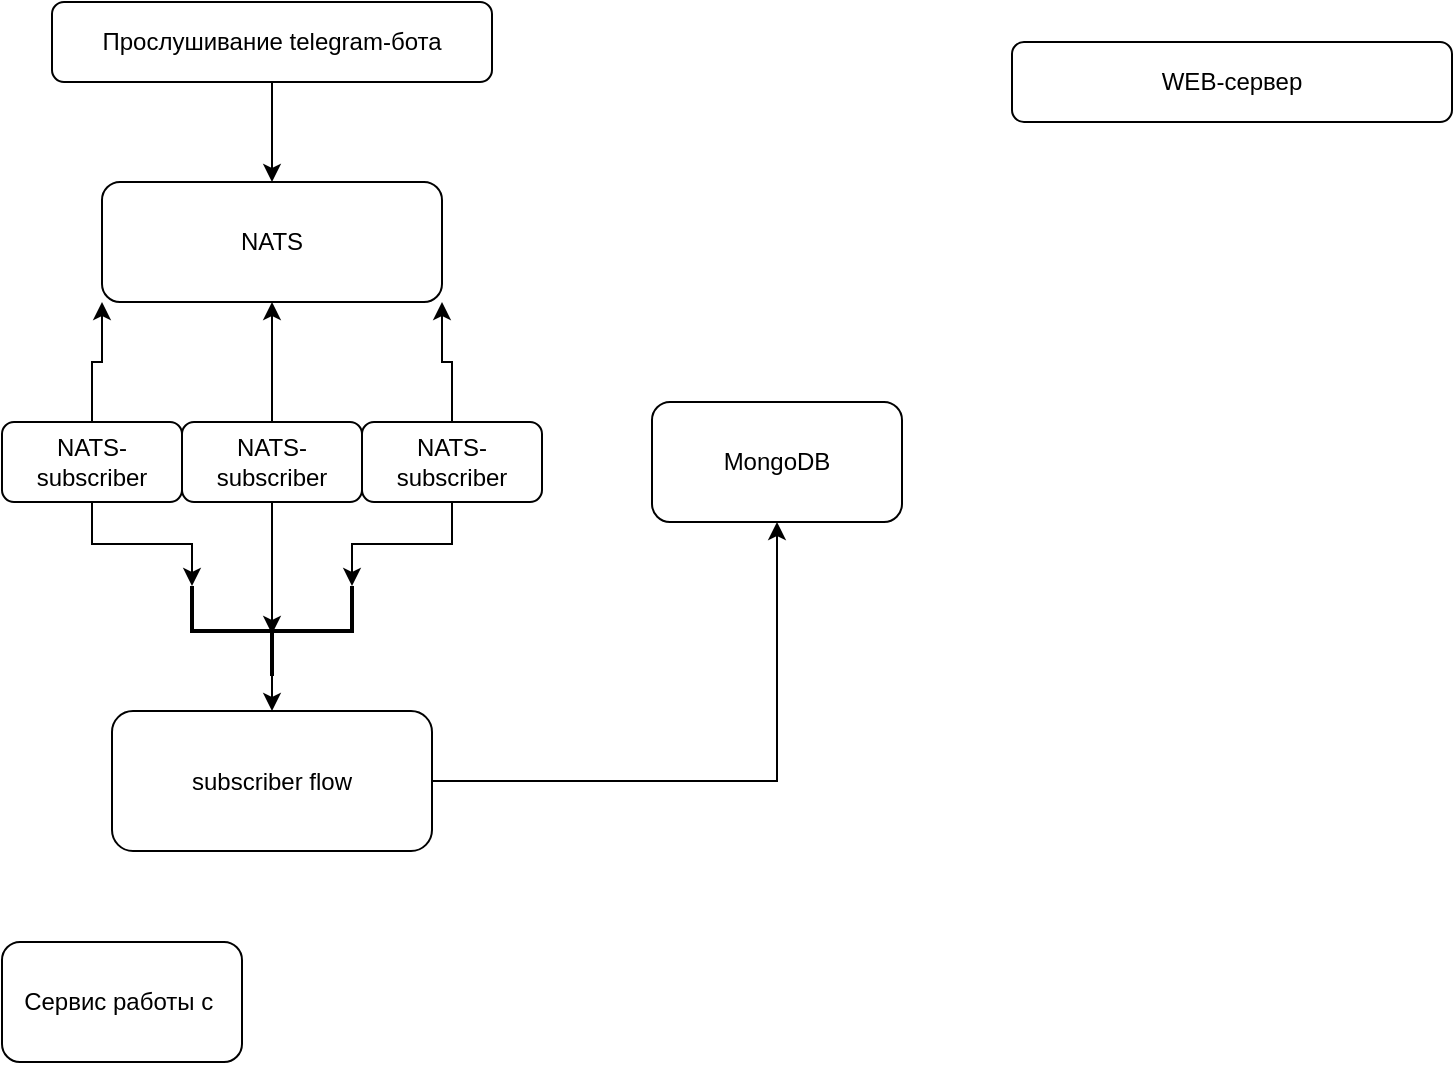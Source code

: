 <mxfile version="15.3.8" type="github">
  <diagram id="BzJQALIm-bLKbuEx7EXJ" name="Page-1">
    <mxGraphModel dx="994" dy="1052" grid="1" gridSize="10" guides="1" tooltips="1" connect="1" arrows="1" fold="1" page="1" pageScale="1" pageWidth="1100" pageHeight="1700" math="0" shadow="0">
      <root>
        <mxCell id="0" />
        <mxCell id="1" parent="0" />
        <mxCell id="RiHU0jShRidNuXHiCsRn-30" style="edgeStyle=orthogonalEdgeStyle;rounded=0;orthogonalLoop=1;jettySize=auto;html=1;exitX=0.5;exitY=1;exitDx=0;exitDy=0;entryX=0.5;entryY=0;entryDx=0;entryDy=0;" edge="1" parent="1" source="sCeMcxhvW_etMQT8NY41-2" target="sCeMcxhvW_etMQT8NY41-6">
          <mxGeometry relative="1" as="geometry" />
        </mxCell>
        <mxCell id="sCeMcxhvW_etMQT8NY41-2" value="Прослушивание telegram-бота" style="rounded=1;whiteSpace=wrap;html=1;" parent="1" vertex="1">
          <mxGeometry x="40" y="50" width="220" height="40" as="geometry" />
        </mxCell>
        <mxCell id="sCeMcxhvW_etMQT8NY41-6" value="NATS" style="rounded=1;whiteSpace=wrap;html=1;" parent="1" vertex="1">
          <mxGeometry x="65" y="140" width="170" height="60" as="geometry" />
        </mxCell>
        <mxCell id="RiHU0jShRidNuXHiCsRn-23" style="edgeStyle=orthogonalEdgeStyle;rounded=0;orthogonalLoop=1;jettySize=auto;html=1;exitX=0.5;exitY=0;exitDx=0;exitDy=0;entryX=0;entryY=1;entryDx=0;entryDy=0;" edge="1" parent="1" source="sCeMcxhvW_etMQT8NY41-11" target="sCeMcxhvW_etMQT8NY41-6">
          <mxGeometry relative="1" as="geometry" />
        </mxCell>
        <mxCell id="RiHU0jShRidNuXHiCsRn-45" style="edgeStyle=orthogonalEdgeStyle;rounded=0;orthogonalLoop=1;jettySize=auto;html=1;exitX=0.5;exitY=1;exitDx=0;exitDy=0;entryX=1;entryY=0;entryDx=0;entryDy=0;entryPerimeter=0;" edge="1" parent="1" source="sCeMcxhvW_etMQT8NY41-11" target="RiHU0jShRidNuXHiCsRn-39">
          <mxGeometry relative="1" as="geometry" />
        </mxCell>
        <mxCell id="sCeMcxhvW_etMQT8NY41-11" value="NATS-subscriber" style="rounded=1;whiteSpace=wrap;html=1;" parent="1" vertex="1">
          <mxGeometry x="15" y="260" width="90" height="40" as="geometry" />
        </mxCell>
        <mxCell id="RiHU0jShRidNuXHiCsRn-13" value="WEB-сервер" style="rounded=1;whiteSpace=wrap;html=1;" vertex="1" parent="1">
          <mxGeometry x="520" y="70" width="220" height="40" as="geometry" />
        </mxCell>
        <mxCell id="RiHU0jShRidNuXHiCsRn-16" value="MongoDB" style="rounded=1;whiteSpace=wrap;html=1;" vertex="1" parent="1">
          <mxGeometry x="340" y="250" width="125" height="60" as="geometry" />
        </mxCell>
        <mxCell id="RiHU0jShRidNuXHiCsRn-24" style="edgeStyle=orthogonalEdgeStyle;rounded=0;orthogonalLoop=1;jettySize=auto;html=1;exitX=0.5;exitY=0;exitDx=0;exitDy=0;entryX=0.5;entryY=1;entryDx=0;entryDy=0;" edge="1" parent="1" source="RiHU0jShRidNuXHiCsRn-21" target="sCeMcxhvW_etMQT8NY41-6">
          <mxGeometry relative="1" as="geometry" />
        </mxCell>
        <mxCell id="RiHU0jShRidNuXHiCsRn-46" style="edgeStyle=orthogonalEdgeStyle;rounded=0;orthogonalLoop=1;jettySize=auto;html=1;exitX=0.5;exitY=1;exitDx=0;exitDy=0;entryX=0.467;entryY=0.5;entryDx=0;entryDy=0;entryPerimeter=0;" edge="1" parent="1" source="RiHU0jShRidNuXHiCsRn-21" target="RiHU0jShRidNuXHiCsRn-39">
          <mxGeometry relative="1" as="geometry" />
        </mxCell>
        <mxCell id="RiHU0jShRidNuXHiCsRn-21" value="NATS-subscriber" style="rounded=1;whiteSpace=wrap;html=1;" vertex="1" parent="1">
          <mxGeometry x="105" y="260" width="90" height="40" as="geometry" />
        </mxCell>
        <mxCell id="RiHU0jShRidNuXHiCsRn-25" style="edgeStyle=orthogonalEdgeStyle;rounded=0;orthogonalLoop=1;jettySize=auto;html=1;exitX=0.5;exitY=0;exitDx=0;exitDy=0;entryX=1;entryY=1;entryDx=0;entryDy=0;" edge="1" parent="1" source="RiHU0jShRidNuXHiCsRn-22" target="sCeMcxhvW_etMQT8NY41-6">
          <mxGeometry relative="1" as="geometry" />
        </mxCell>
        <mxCell id="RiHU0jShRidNuXHiCsRn-47" style="edgeStyle=orthogonalEdgeStyle;rounded=0;orthogonalLoop=1;jettySize=auto;html=1;exitX=0.5;exitY=1;exitDx=0;exitDy=0;entryX=1;entryY=1;entryDx=0;entryDy=0;entryPerimeter=0;" edge="1" parent="1" source="RiHU0jShRidNuXHiCsRn-22" target="RiHU0jShRidNuXHiCsRn-39">
          <mxGeometry relative="1" as="geometry" />
        </mxCell>
        <mxCell id="RiHU0jShRidNuXHiCsRn-22" value="NATS-subscriber" style="rounded=1;whiteSpace=wrap;html=1;" vertex="1" parent="1">
          <mxGeometry x="195" y="260" width="90" height="40" as="geometry" />
        </mxCell>
        <mxCell id="RiHU0jShRidNuXHiCsRn-49" style="edgeStyle=orthogonalEdgeStyle;rounded=0;orthogonalLoop=1;jettySize=auto;html=1;exitX=0;exitY=0.5;exitDx=0;exitDy=0;exitPerimeter=0;entryX=0.5;entryY=0;entryDx=0;entryDy=0;" edge="1" parent="1" source="RiHU0jShRidNuXHiCsRn-39" target="RiHU0jShRidNuXHiCsRn-48">
          <mxGeometry relative="1" as="geometry" />
        </mxCell>
        <mxCell id="RiHU0jShRidNuXHiCsRn-39" value="" style="strokeWidth=2;html=1;shape=mxgraph.flowchart.annotation_2;align=left;labelPosition=right;pointerEvents=1;rotation=-90;" vertex="1" parent="1">
          <mxGeometry x="127.5" y="324.5" width="45" height="80" as="geometry" />
        </mxCell>
        <mxCell id="RiHU0jShRidNuXHiCsRn-50" style="edgeStyle=orthogonalEdgeStyle;rounded=0;orthogonalLoop=1;jettySize=auto;html=1;exitX=1;exitY=0.5;exitDx=0;exitDy=0;entryX=0.5;entryY=1;entryDx=0;entryDy=0;" edge="1" parent="1" source="RiHU0jShRidNuXHiCsRn-48" target="RiHU0jShRidNuXHiCsRn-16">
          <mxGeometry relative="1" as="geometry" />
        </mxCell>
        <mxCell id="RiHU0jShRidNuXHiCsRn-48" value="subscriber flow" style="rounded=1;whiteSpace=wrap;html=1;" vertex="1" parent="1">
          <mxGeometry x="70" y="404.5" width="160" height="70" as="geometry" />
        </mxCell>
        <mxCell id="RiHU0jShRidNuXHiCsRn-51" value="Сервис работы с&amp;nbsp;" style="rounded=1;whiteSpace=wrap;html=1;" vertex="1" parent="1">
          <mxGeometry x="15" y="520" width="120" height="60" as="geometry" />
        </mxCell>
      </root>
    </mxGraphModel>
  </diagram>
</mxfile>
